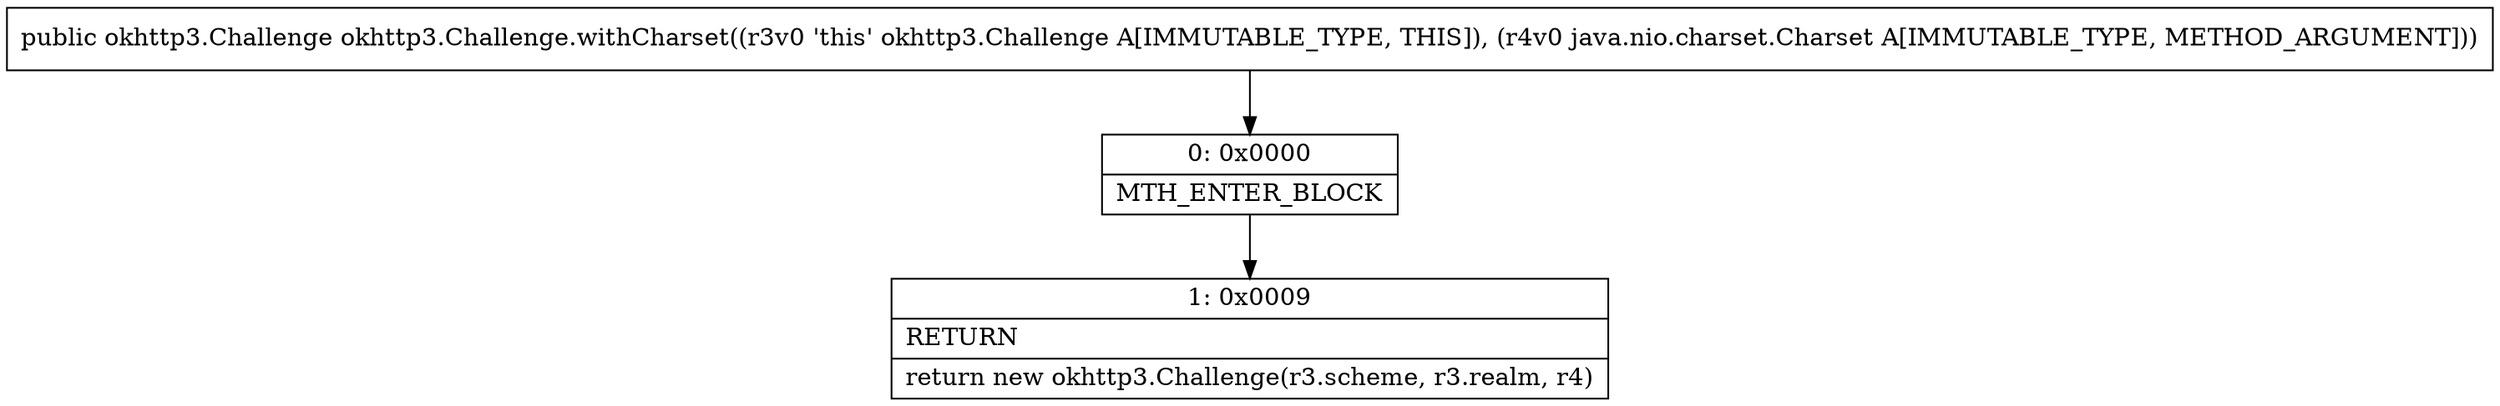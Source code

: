 digraph "CFG forokhttp3.Challenge.withCharset(Ljava\/nio\/charset\/Charset;)Lokhttp3\/Challenge;" {
Node_0 [shape=record,label="{0\:\ 0x0000|MTH_ENTER_BLOCK\l}"];
Node_1 [shape=record,label="{1\:\ 0x0009|RETURN\l|return new okhttp3.Challenge(r3.scheme, r3.realm, r4)\l}"];
MethodNode[shape=record,label="{public okhttp3.Challenge okhttp3.Challenge.withCharset((r3v0 'this' okhttp3.Challenge A[IMMUTABLE_TYPE, THIS]), (r4v0 java.nio.charset.Charset A[IMMUTABLE_TYPE, METHOD_ARGUMENT])) }"];
MethodNode -> Node_0;
Node_0 -> Node_1;
}

